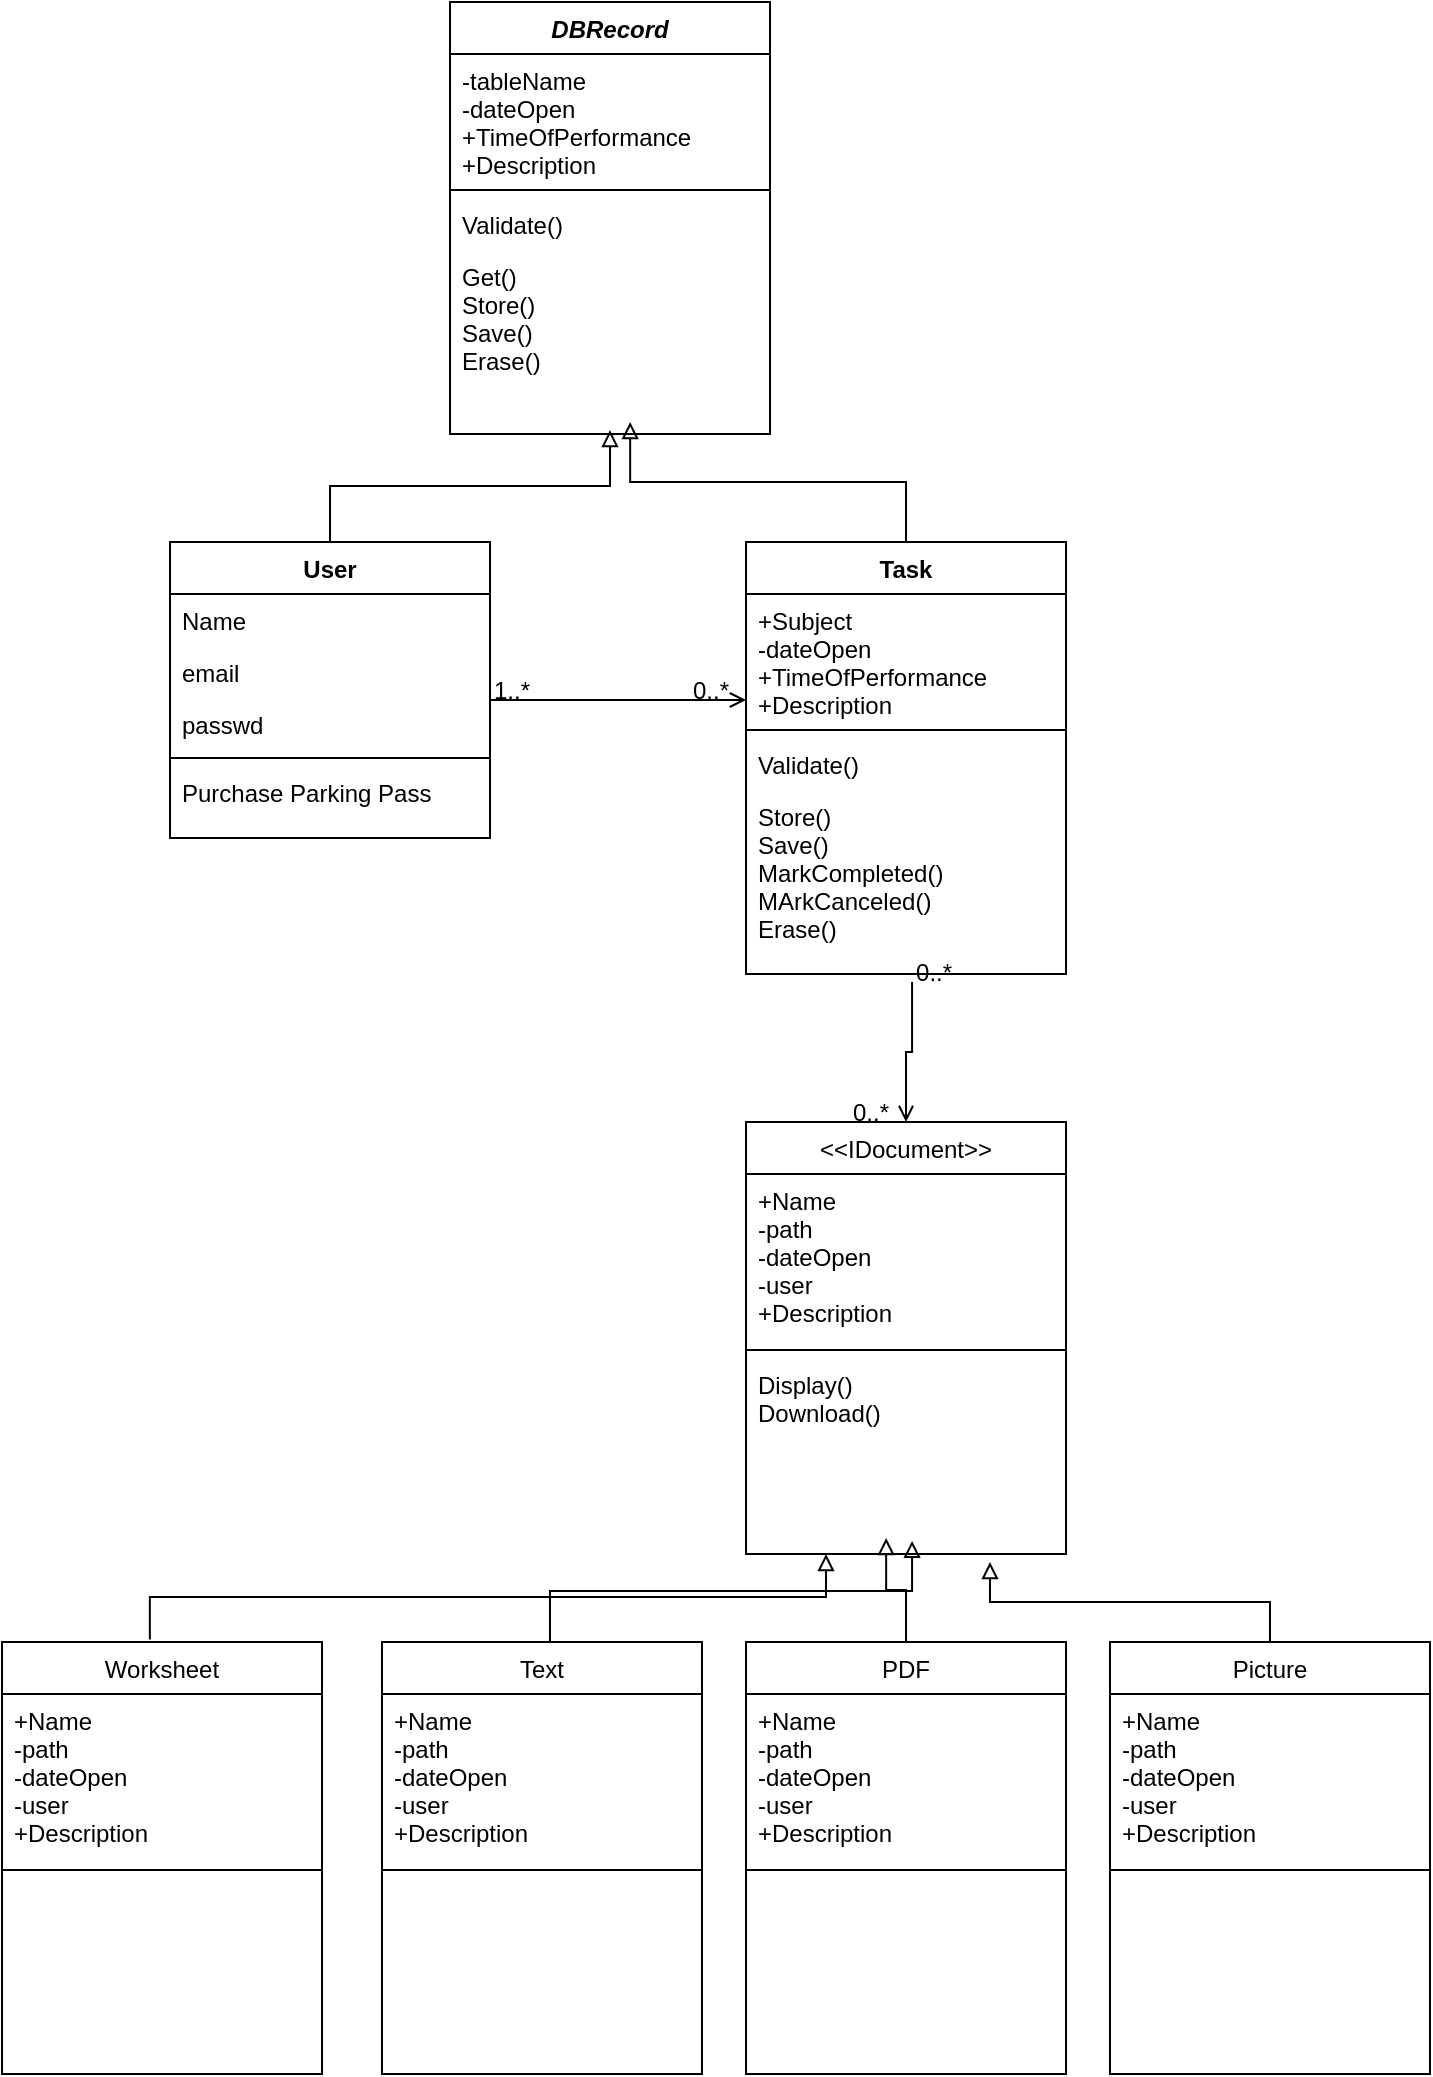 <mxfile version="20.2.3" type="device"><diagram id="C5RBs43oDa-KdzZeNtuy" name="Page-1"><mxGraphModel dx="1673" dy="1018" grid="1" gridSize="10" guides="1" tooltips="1" connect="1" arrows="1" fold="1" page="1" pageScale="1" pageWidth="827" pageHeight="1169" math="0" shadow="0"><root><mxCell id="WIyWlLk6GJQsqaUBKTNV-0"/><mxCell id="WIyWlLk6GJQsqaUBKTNV-1" parent="WIyWlLk6GJQsqaUBKTNV-0"/><mxCell id="zkfFHV4jXpPFQw0GAbJ--0" value="User" style="swimlane;fontStyle=1;align=center;verticalAlign=top;childLayout=stackLayout;horizontal=1;startSize=26;horizontalStack=0;resizeParent=1;resizeLast=0;collapsible=1;marginBottom=0;rounded=0;shadow=0;strokeWidth=1;" parent="WIyWlLk6GJQsqaUBKTNV-1" vertex="1"><mxGeometry x="190" y="280" width="160" height="148" as="geometry"><mxRectangle x="230" y="140" width="160" height="26" as="alternateBounds"/></mxGeometry></mxCell><mxCell id="zkfFHV4jXpPFQw0GAbJ--1" value="Name" style="text;align=left;verticalAlign=top;spacingLeft=4;spacingRight=4;overflow=hidden;rotatable=0;points=[[0,0.5],[1,0.5]];portConstraint=eastwest;" parent="zkfFHV4jXpPFQw0GAbJ--0" vertex="1"><mxGeometry y="26" width="160" height="26" as="geometry"/></mxCell><mxCell id="zkfFHV4jXpPFQw0GAbJ--2" value="email" style="text;align=left;verticalAlign=top;spacingLeft=4;spacingRight=4;overflow=hidden;rotatable=0;points=[[0,0.5],[1,0.5]];portConstraint=eastwest;rounded=0;shadow=0;html=0;" parent="zkfFHV4jXpPFQw0GAbJ--0" vertex="1"><mxGeometry y="52" width="160" height="26" as="geometry"/></mxCell><mxCell id="zkfFHV4jXpPFQw0GAbJ--3" value="passwd" style="text;align=left;verticalAlign=top;spacingLeft=4;spacingRight=4;overflow=hidden;rotatable=0;points=[[0,0.5],[1,0.5]];portConstraint=eastwest;rounded=0;shadow=0;html=0;" parent="zkfFHV4jXpPFQw0GAbJ--0" vertex="1"><mxGeometry y="78" width="160" height="26" as="geometry"/></mxCell><mxCell id="zkfFHV4jXpPFQw0GAbJ--4" value="" style="line;html=1;strokeWidth=1;align=left;verticalAlign=middle;spacingTop=-1;spacingLeft=3;spacingRight=3;rotatable=0;labelPosition=right;points=[];portConstraint=eastwest;" parent="zkfFHV4jXpPFQw0GAbJ--0" vertex="1"><mxGeometry y="104" width="160" height="8" as="geometry"/></mxCell><mxCell id="zkfFHV4jXpPFQw0GAbJ--5" value="Purchase Parking Pass" style="text;align=left;verticalAlign=top;spacingLeft=4;spacingRight=4;overflow=hidden;rotatable=0;points=[[0,0.5],[1,0.5]];portConstraint=eastwest;" parent="zkfFHV4jXpPFQw0GAbJ--0" vertex="1"><mxGeometry y="112" width="160" height="26" as="geometry"/></mxCell><mxCell id="zkfFHV4jXpPFQw0GAbJ--26" value="" style="endArrow=open;shadow=0;strokeWidth=1;rounded=0;endFill=1;edgeStyle=elbowEdgeStyle;elbow=vertical;" parent="WIyWlLk6GJQsqaUBKTNV-1" source="zkfFHV4jXpPFQw0GAbJ--0" edge="1"><mxGeometry x="0.5" y="41" relative="1" as="geometry"><mxPoint x="350" y="362" as="sourcePoint"/><mxPoint x="478" y="359" as="targetPoint"/><mxPoint x="-40" y="32" as="offset"/></mxGeometry></mxCell><mxCell id="zkfFHV4jXpPFQw0GAbJ--27" value="1..*" style="resizable=0;align=left;verticalAlign=bottom;labelBackgroundColor=none;fontSize=12;" parent="zkfFHV4jXpPFQw0GAbJ--26" connectable="0" vertex="1"><mxGeometry x="-1" relative="1" as="geometry"><mxPoint y="4" as="offset"/></mxGeometry></mxCell><mxCell id="zkfFHV4jXpPFQw0GAbJ--28" value="0..*" style="resizable=0;align=right;verticalAlign=bottom;labelBackgroundColor=none;fontSize=12;" parent="zkfFHV4jXpPFQw0GAbJ--26" connectable="0" vertex="1"><mxGeometry x="1" relative="1" as="geometry"><mxPoint x="-7" y="4" as="offset"/></mxGeometry></mxCell><mxCell id="HbntyniN8yl1DVbwFWbi-0" value="Task" style="swimlane;fontStyle=1;align=center;verticalAlign=top;childLayout=stackLayout;horizontal=1;startSize=26;horizontalStack=0;resizeParent=1;resizeLast=0;collapsible=1;marginBottom=0;rounded=0;shadow=0;strokeWidth=1;" parent="WIyWlLk6GJQsqaUBKTNV-1" vertex="1"><mxGeometry x="478" y="280" width="160" height="216" as="geometry"><mxRectangle x="550" y="140" width="160" height="26" as="alternateBounds"/></mxGeometry></mxCell><mxCell id="HbntyniN8yl1DVbwFWbi-1" value="+Subject&#10;-dateOpen&#10;+TimeOfPerformance&#10;+Description" style="text;align=left;verticalAlign=top;spacingLeft=4;spacingRight=4;overflow=hidden;rotatable=0;points=[[0,0.5],[1,0.5]];portConstraint=eastwest;" parent="HbntyniN8yl1DVbwFWbi-0" vertex="1"><mxGeometry y="26" width="160" height="64" as="geometry"/></mxCell><mxCell id="HbntyniN8yl1DVbwFWbi-2" value="" style="line;html=1;strokeWidth=1;align=left;verticalAlign=middle;spacingTop=-1;spacingLeft=3;spacingRight=3;rotatable=0;labelPosition=right;points=[];portConstraint=eastwest;" parent="HbntyniN8yl1DVbwFWbi-0" vertex="1"><mxGeometry y="90" width="160" height="8" as="geometry"/></mxCell><mxCell id="HbntyniN8yl1DVbwFWbi-3" value="Validate()" style="text;align=left;verticalAlign=top;spacingLeft=4;spacingRight=4;overflow=hidden;rotatable=0;points=[[0,0.5],[1,0.5]];portConstraint=eastwest;" parent="HbntyniN8yl1DVbwFWbi-0" vertex="1"><mxGeometry y="98" width="160" height="26" as="geometry"/></mxCell><mxCell id="HbntyniN8yl1DVbwFWbi-4" value="Store()&#10;Save()&#10;MarkCompleted()&#10;MArkCanceled()&#10;Erase()" style="text;align=left;verticalAlign=top;spacingLeft=4;spacingRight=4;overflow=hidden;rotatable=0;points=[[0,0.5],[1,0.5]];portConstraint=eastwest;" parent="HbntyniN8yl1DVbwFWbi-0" vertex="1"><mxGeometry y="124" width="160" height="90" as="geometry"/></mxCell><mxCell id="HbntyniN8yl1DVbwFWbi-5" value="&lt;&lt;IDocument&gt;&gt;" style="swimlane;fontStyle=0;align=center;verticalAlign=top;childLayout=stackLayout;horizontal=1;startSize=26;horizontalStack=0;resizeParent=1;resizeLast=0;collapsible=1;marginBottom=0;rounded=0;shadow=0;strokeWidth=1;" parent="WIyWlLk6GJQsqaUBKTNV-1" vertex="1"><mxGeometry x="478" y="570" width="160" height="216" as="geometry"><mxRectangle x="550" y="140" width="160" height="26" as="alternateBounds"/></mxGeometry></mxCell><mxCell id="HbntyniN8yl1DVbwFWbi-6" value="+Name&#10;-path&#10;-dateOpen&#10;-user&#10;+Description" style="text;align=left;verticalAlign=top;spacingLeft=4;spacingRight=4;overflow=hidden;rotatable=0;points=[[0,0.5],[1,0.5]];portConstraint=eastwest;" parent="HbntyniN8yl1DVbwFWbi-5" vertex="1"><mxGeometry y="26" width="160" height="84" as="geometry"/></mxCell><mxCell id="HbntyniN8yl1DVbwFWbi-7" value="" style="line;html=1;strokeWidth=1;align=left;verticalAlign=middle;spacingTop=-1;spacingLeft=3;spacingRight=3;rotatable=0;labelPosition=right;points=[];portConstraint=eastwest;" parent="HbntyniN8yl1DVbwFWbi-5" vertex="1"><mxGeometry y="110" width="160" height="8" as="geometry"/></mxCell><mxCell id="FZJ6wdxQLtMjH8NiY2Re-14" value="Display()&#10;Download()" style="text;align=left;verticalAlign=top;spacingLeft=4;spacingRight=4;overflow=hidden;rotatable=0;points=[[0,0.5],[1,0.5]];portConstraint=eastwest;" vertex="1" parent="HbntyniN8yl1DVbwFWbi-5"><mxGeometry y="118" width="160" height="90" as="geometry"/></mxCell><mxCell id="FZJ6wdxQLtMjH8NiY2Re-42" value="" style="endArrow=none;shadow=0;strokeWidth=1;rounded=0;endFill=0;edgeStyle=elbowEdgeStyle;elbow=vertical;exitX=0.25;exitY=1;exitDx=0;exitDy=0;startArrow=block;startFill=0;" edge="1" parent="HbntyniN8yl1DVbwFWbi-5" target="FZJ6wdxQLtMjH8NiY2Re-15"><mxGeometry x="0.5" y="41" relative="1" as="geometry"><mxPoint x="70.08" y="208" as="sourcePoint"/><mxPoint x="-268.0" y="250.704" as="targetPoint"/><mxPoint x="-40" y="32" as="offset"/></mxGeometry></mxCell><mxCell id="FZJ6wdxQLtMjH8NiY2Re-43" value="" style="resizable=0;align=left;verticalAlign=bottom;labelBackgroundColor=none;fontSize=12;" connectable="0" vertex="1" parent="FZJ6wdxQLtMjH8NiY2Re-42"><mxGeometry x="-1" relative="1" as="geometry"><mxPoint y="4" as="offset"/></mxGeometry></mxCell><mxCell id="FZJ6wdxQLtMjH8NiY2Re-44" value="" style="resizable=0;align=right;verticalAlign=bottom;labelBackgroundColor=none;fontSize=12;" connectable="0" vertex="1" parent="FZJ6wdxQLtMjH8NiY2Re-42"><mxGeometry x="1" relative="1" as="geometry"><mxPoint x="-7" y="4" as="offset"/></mxGeometry></mxCell><mxCell id="FZJ6wdxQLtMjH8NiY2Re-0" value="" style="endArrow=open;shadow=0;strokeWidth=1;rounded=0;endFill=1;edgeStyle=elbowEdgeStyle;elbow=vertical;exitX=0.519;exitY=1.067;exitDx=0;exitDy=0;exitPerimeter=0;entryX=0.5;entryY=0;entryDx=0;entryDy=0;" edge="1" parent="WIyWlLk6GJQsqaUBKTNV-1" source="HbntyniN8yl1DVbwFWbi-4" target="HbntyniN8yl1DVbwFWbi-5"><mxGeometry x="0.5" y="41" relative="1" as="geometry"><mxPoint x="360" y="369" as="sourcePoint"/><mxPoint x="488" y="369" as="targetPoint"/><mxPoint x="-40" y="32" as="offset"/></mxGeometry></mxCell><mxCell id="FZJ6wdxQLtMjH8NiY2Re-1" value="0..*" style="resizable=0;align=left;verticalAlign=bottom;labelBackgroundColor=none;fontSize=12;" connectable="0" vertex="1" parent="FZJ6wdxQLtMjH8NiY2Re-0"><mxGeometry x="-1" relative="1" as="geometry"><mxPoint y="4" as="offset"/></mxGeometry></mxCell><mxCell id="FZJ6wdxQLtMjH8NiY2Re-2" value="0..*" style="resizable=0;align=right;verticalAlign=bottom;labelBackgroundColor=none;fontSize=12;" connectable="0" vertex="1" parent="FZJ6wdxQLtMjH8NiY2Re-0"><mxGeometry x="1" relative="1" as="geometry"><mxPoint x="-7" y="4" as="offset"/></mxGeometry></mxCell><mxCell id="FZJ6wdxQLtMjH8NiY2Re-3" value="DBRecord" style="swimlane;fontStyle=3;align=center;verticalAlign=top;childLayout=stackLayout;horizontal=1;startSize=26;horizontalStack=0;resizeParent=1;resizeLast=0;collapsible=1;marginBottom=0;rounded=0;shadow=0;strokeWidth=1;" vertex="1" parent="WIyWlLk6GJQsqaUBKTNV-1"><mxGeometry x="330" y="10" width="160" height="216" as="geometry"><mxRectangle x="550" y="140" width="160" height="26" as="alternateBounds"/></mxGeometry></mxCell><mxCell id="FZJ6wdxQLtMjH8NiY2Re-4" value="-tableName&#10;-dateOpen&#10;+TimeOfPerformance&#10;+Description" style="text;align=left;verticalAlign=top;spacingLeft=4;spacingRight=4;overflow=hidden;rotatable=0;points=[[0,0.5],[1,0.5]];portConstraint=eastwest;" vertex="1" parent="FZJ6wdxQLtMjH8NiY2Re-3"><mxGeometry y="26" width="160" height="64" as="geometry"/></mxCell><mxCell id="FZJ6wdxQLtMjH8NiY2Re-5" value="" style="line;html=1;strokeWidth=1;align=left;verticalAlign=middle;spacingTop=-1;spacingLeft=3;spacingRight=3;rotatable=0;labelPosition=right;points=[];portConstraint=eastwest;" vertex="1" parent="FZJ6wdxQLtMjH8NiY2Re-3"><mxGeometry y="90" width="160" height="8" as="geometry"/></mxCell><mxCell id="FZJ6wdxQLtMjH8NiY2Re-6" value="Validate()" style="text;align=left;verticalAlign=top;spacingLeft=4;spacingRight=4;overflow=hidden;rotatable=0;points=[[0,0.5],[1,0.5]];portConstraint=eastwest;" vertex="1" parent="FZJ6wdxQLtMjH8NiY2Re-3"><mxGeometry y="98" width="160" height="26" as="geometry"/></mxCell><mxCell id="FZJ6wdxQLtMjH8NiY2Re-7" value="Get()&#10;Store()&#10;Save()&#10;Erase()" style="text;align=left;verticalAlign=top;spacingLeft=4;spacingRight=4;overflow=hidden;rotatable=0;points=[[0,0.5],[1,0.5]];portConstraint=eastwest;" vertex="1" parent="FZJ6wdxQLtMjH8NiY2Re-3"><mxGeometry y="124" width="160" height="90" as="geometry"/></mxCell><mxCell id="FZJ6wdxQLtMjH8NiY2Re-8" value="Worksheet" style="swimlane;fontStyle=0;align=center;verticalAlign=top;childLayout=stackLayout;horizontal=1;startSize=26;horizontalStack=0;resizeParent=1;resizeLast=0;collapsible=1;marginBottom=0;rounded=0;shadow=0;strokeWidth=1;" vertex="1" parent="WIyWlLk6GJQsqaUBKTNV-1"><mxGeometry x="106" y="830" width="160" height="216" as="geometry"><mxRectangle x="550" y="140" width="160" height="26" as="alternateBounds"/></mxGeometry></mxCell><mxCell id="FZJ6wdxQLtMjH8NiY2Re-9" value="+Name&#10;-path&#10;-dateOpen&#10;-user&#10;+Description" style="text;align=left;verticalAlign=top;spacingLeft=4;spacingRight=4;overflow=hidden;rotatable=0;points=[[0,0.5],[1,0.5]];portConstraint=eastwest;" vertex="1" parent="FZJ6wdxQLtMjH8NiY2Re-8"><mxGeometry y="26" width="160" height="84" as="geometry"/></mxCell><mxCell id="FZJ6wdxQLtMjH8NiY2Re-10" value="" style="line;html=1;strokeWidth=1;align=left;verticalAlign=middle;spacingTop=-1;spacingLeft=3;spacingRight=3;rotatable=0;labelPosition=right;points=[];portConstraint=eastwest;" vertex="1" parent="FZJ6wdxQLtMjH8NiY2Re-8"><mxGeometry y="110" width="160" height="8" as="geometry"/></mxCell><mxCell id="FZJ6wdxQLtMjH8NiY2Re-11" value="Text" style="swimlane;fontStyle=0;align=center;verticalAlign=top;childLayout=stackLayout;horizontal=1;startSize=26;horizontalStack=0;resizeParent=1;resizeLast=0;collapsible=1;marginBottom=0;rounded=0;shadow=0;strokeWidth=1;" vertex="1" parent="WIyWlLk6GJQsqaUBKTNV-1"><mxGeometry x="296" y="830" width="160" height="216" as="geometry"><mxRectangle x="550" y="140" width="160" height="26" as="alternateBounds"/></mxGeometry></mxCell><mxCell id="FZJ6wdxQLtMjH8NiY2Re-12" value="+Name&#10;-path&#10;-dateOpen&#10;-user&#10;+Description" style="text;align=left;verticalAlign=top;spacingLeft=4;spacingRight=4;overflow=hidden;rotatable=0;points=[[0,0.5],[1,0.5]];portConstraint=eastwest;" vertex="1" parent="FZJ6wdxQLtMjH8NiY2Re-11"><mxGeometry y="26" width="160" height="84" as="geometry"/></mxCell><mxCell id="FZJ6wdxQLtMjH8NiY2Re-13" value="" style="line;html=1;strokeWidth=1;align=left;verticalAlign=middle;spacingTop=-1;spacingLeft=3;spacingRight=3;rotatable=0;labelPosition=right;points=[];portConstraint=eastwest;" vertex="1" parent="FZJ6wdxQLtMjH8NiY2Re-11"><mxGeometry y="110" width="160" height="8" as="geometry"/></mxCell><mxCell id="FZJ6wdxQLtMjH8NiY2Re-15" value="PDF" style="swimlane;fontStyle=0;align=center;verticalAlign=top;childLayout=stackLayout;horizontal=1;startSize=26;horizontalStack=0;resizeParent=1;resizeLast=0;collapsible=1;marginBottom=0;rounded=0;shadow=0;strokeWidth=1;" vertex="1" parent="WIyWlLk6GJQsqaUBKTNV-1"><mxGeometry x="478" y="830" width="160" height="216" as="geometry"><mxRectangle x="550" y="140" width="160" height="26" as="alternateBounds"/></mxGeometry></mxCell><mxCell id="FZJ6wdxQLtMjH8NiY2Re-16" value="+Name&#10;-path&#10;-dateOpen&#10;-user&#10;+Description" style="text;align=left;verticalAlign=top;spacingLeft=4;spacingRight=4;overflow=hidden;rotatable=0;points=[[0,0.5],[1,0.5]];portConstraint=eastwest;" vertex="1" parent="FZJ6wdxQLtMjH8NiY2Re-15"><mxGeometry y="26" width="160" height="84" as="geometry"/></mxCell><mxCell id="FZJ6wdxQLtMjH8NiY2Re-17" value="" style="line;html=1;strokeWidth=1;align=left;verticalAlign=middle;spacingTop=-1;spacingLeft=3;spacingRight=3;rotatable=0;labelPosition=right;points=[];portConstraint=eastwest;" vertex="1" parent="FZJ6wdxQLtMjH8NiY2Re-15"><mxGeometry y="110" width="160" height="8" as="geometry"/></mxCell><mxCell id="FZJ6wdxQLtMjH8NiY2Re-18" value="Picture" style="swimlane;fontStyle=0;align=center;verticalAlign=top;childLayout=stackLayout;horizontal=1;startSize=26;horizontalStack=0;resizeParent=1;resizeLast=0;collapsible=1;marginBottom=0;rounded=0;shadow=0;strokeWidth=1;" vertex="1" parent="WIyWlLk6GJQsqaUBKTNV-1"><mxGeometry x="660" y="830" width="160" height="216" as="geometry"><mxRectangle x="550" y="140" width="160" height="26" as="alternateBounds"/></mxGeometry></mxCell><mxCell id="FZJ6wdxQLtMjH8NiY2Re-19" value="+Name&#10;-path&#10;-dateOpen&#10;-user&#10;+Description" style="text;align=left;verticalAlign=top;spacingLeft=4;spacingRight=4;overflow=hidden;rotatable=0;points=[[0,0.5],[1,0.5]];portConstraint=eastwest;" vertex="1" parent="FZJ6wdxQLtMjH8NiY2Re-18"><mxGeometry y="26" width="160" height="84" as="geometry"/></mxCell><mxCell id="FZJ6wdxQLtMjH8NiY2Re-20" value="" style="line;html=1;strokeWidth=1;align=left;verticalAlign=middle;spacingTop=-1;spacingLeft=3;spacingRight=3;rotatable=0;labelPosition=right;points=[];portConstraint=eastwest;" vertex="1" parent="FZJ6wdxQLtMjH8NiY2Re-18"><mxGeometry y="110" width="160" height="8" as="geometry"/></mxCell><mxCell id="FZJ6wdxQLtMjH8NiY2Re-24" value="" style="endArrow=none;shadow=0;strokeWidth=1;rounded=0;endFill=0;edgeStyle=elbowEdgeStyle;elbow=vertical;exitX=0.25;exitY=1;exitDx=0;exitDy=0;entryX=0.462;entryY=-0.006;entryDx=0;entryDy=0;entryPerimeter=0;startArrow=block;startFill=0;" edge="1" parent="WIyWlLk6GJQsqaUBKTNV-1" source="HbntyniN8yl1DVbwFWbi-5" target="FZJ6wdxQLtMjH8NiY2Re-8"><mxGeometry x="0.5" y="41" relative="1" as="geometry"><mxPoint x="163.04" y="750.0" as="sourcePoint"/><mxPoint x="160.0" y="819.97" as="targetPoint"/><mxPoint x="-40" y="32" as="offset"/></mxGeometry></mxCell><mxCell id="FZJ6wdxQLtMjH8NiY2Re-25" value="" style="resizable=0;align=left;verticalAlign=bottom;labelBackgroundColor=none;fontSize=12;" connectable="0" vertex="1" parent="FZJ6wdxQLtMjH8NiY2Re-24"><mxGeometry x="-1" relative="1" as="geometry"><mxPoint y="4" as="offset"/></mxGeometry></mxCell><mxCell id="FZJ6wdxQLtMjH8NiY2Re-26" value="" style="resizable=0;align=right;verticalAlign=bottom;labelBackgroundColor=none;fontSize=12;" connectable="0" vertex="1" parent="FZJ6wdxQLtMjH8NiY2Re-24"><mxGeometry x="1" relative="1" as="geometry"><mxPoint x="-7" y="4" as="offset"/></mxGeometry></mxCell><mxCell id="FZJ6wdxQLtMjH8NiY2Re-39" value="" style="endArrow=none;shadow=0;strokeWidth=1;rounded=0;endFill=0;edgeStyle=elbowEdgeStyle;elbow=vertical;exitX=0.519;exitY=1.016;exitDx=0;exitDy=0;entryX=0.525;entryY=0;entryDx=0;entryDy=0;entryPerimeter=0;startArrow=block;startFill=0;exitPerimeter=0;" edge="1" parent="WIyWlLk6GJQsqaUBKTNV-1" source="FZJ6wdxQLtMjH8NiY2Re-14" target="FZJ6wdxQLtMjH8NiY2Re-11"><mxGeometry x="0.5" y="41" relative="1" as="geometry"><mxPoint x="582.08" y="786" as="sourcePoint"/><mxPoint x="244.0" y="828.704" as="targetPoint"/><mxPoint x="-40" y="32" as="offset"/></mxGeometry></mxCell><mxCell id="FZJ6wdxQLtMjH8NiY2Re-40" value="" style="resizable=0;align=left;verticalAlign=bottom;labelBackgroundColor=none;fontSize=12;" connectable="0" vertex="1" parent="FZJ6wdxQLtMjH8NiY2Re-39"><mxGeometry x="-1" relative="1" as="geometry"><mxPoint y="4" as="offset"/></mxGeometry></mxCell><mxCell id="FZJ6wdxQLtMjH8NiY2Re-41" value="" style="resizable=0;align=right;verticalAlign=bottom;labelBackgroundColor=none;fontSize=12;" connectable="0" vertex="1" parent="FZJ6wdxQLtMjH8NiY2Re-39"><mxGeometry x="1" relative="1" as="geometry"><mxPoint x="-7" y="4" as="offset"/></mxGeometry></mxCell><mxCell id="FZJ6wdxQLtMjH8NiY2Re-45" value="" style="endArrow=none;shadow=0;strokeWidth=1;rounded=0;endFill=0;edgeStyle=elbowEdgeStyle;elbow=vertical;startArrow=block;startFill=0;" edge="1" parent="WIyWlLk6GJQsqaUBKTNV-1" target="FZJ6wdxQLtMjH8NiY2Re-18"><mxGeometry x="0.5" y="41" relative="1" as="geometry"><mxPoint x="600" y="790" as="sourcePoint"/><mxPoint x="568" y="840" as="targetPoint"/><mxPoint x="-40" y="32" as="offset"/></mxGeometry></mxCell><mxCell id="FZJ6wdxQLtMjH8NiY2Re-46" value="" style="resizable=0;align=left;verticalAlign=bottom;labelBackgroundColor=none;fontSize=12;" connectable="0" vertex="1" parent="FZJ6wdxQLtMjH8NiY2Re-45"><mxGeometry x="-1" relative="1" as="geometry"><mxPoint y="4" as="offset"/></mxGeometry></mxCell><mxCell id="FZJ6wdxQLtMjH8NiY2Re-47" value="" style="resizable=0;align=right;verticalAlign=bottom;labelBackgroundColor=none;fontSize=12;" connectable="0" vertex="1" parent="FZJ6wdxQLtMjH8NiY2Re-45"><mxGeometry x="1" relative="1" as="geometry"><mxPoint x="-7" y="4" as="offset"/></mxGeometry></mxCell><mxCell id="FZJ6wdxQLtMjH8NiY2Re-48" value="" style="endArrow=none;shadow=0;strokeWidth=1;rounded=0;endFill=0;edgeStyle=elbowEdgeStyle;elbow=vertical;startArrow=block;startFill=0;exitX=0.563;exitY=0.956;exitDx=0;exitDy=0;exitPerimeter=0;" edge="1" parent="WIyWlLk6GJQsqaUBKTNV-1" source="FZJ6wdxQLtMjH8NiY2Re-7" target="HbntyniN8yl1DVbwFWbi-0"><mxGeometry x="0.5" y="41" relative="1" as="geometry"><mxPoint x="430" y="226" as="sourcePoint"/><mxPoint x="570.0" y="266" as="targetPoint"/><mxPoint x="-40" y="32" as="offset"/></mxGeometry></mxCell><mxCell id="FZJ6wdxQLtMjH8NiY2Re-49" value="" style="resizable=0;align=left;verticalAlign=bottom;labelBackgroundColor=none;fontSize=12;" connectable="0" vertex="1" parent="FZJ6wdxQLtMjH8NiY2Re-48"><mxGeometry x="-1" relative="1" as="geometry"><mxPoint y="4" as="offset"/></mxGeometry></mxCell><mxCell id="FZJ6wdxQLtMjH8NiY2Re-50" value="" style="resizable=0;align=right;verticalAlign=bottom;labelBackgroundColor=none;fontSize=12;" connectable="0" vertex="1" parent="FZJ6wdxQLtMjH8NiY2Re-48"><mxGeometry x="1" relative="1" as="geometry"><mxPoint x="-7" y="4" as="offset"/></mxGeometry></mxCell><mxCell id="FZJ6wdxQLtMjH8NiY2Re-51" value="" style="endArrow=none;shadow=0;strokeWidth=1;rounded=0;endFill=0;edgeStyle=elbowEdgeStyle;elbow=vertical;startArrow=block;startFill=0;entryX=0.5;entryY=0;entryDx=0;entryDy=0;" edge="1" parent="WIyWlLk6GJQsqaUBKTNV-1" source="FZJ6wdxQLtMjH8NiY2Re-7" target="zkfFHV4jXpPFQw0GAbJ--0"><mxGeometry x="0.5" y="41" relative="1" as="geometry"><mxPoint x="610" y="800" as="sourcePoint"/><mxPoint x="750.0" y="840" as="targetPoint"/><mxPoint x="-40" y="32" as="offset"/></mxGeometry></mxCell><mxCell id="FZJ6wdxQLtMjH8NiY2Re-52" value="" style="resizable=0;align=left;verticalAlign=bottom;labelBackgroundColor=none;fontSize=12;" connectable="0" vertex="1" parent="FZJ6wdxQLtMjH8NiY2Re-51"><mxGeometry x="-1" relative="1" as="geometry"><mxPoint y="4" as="offset"/></mxGeometry></mxCell><mxCell id="FZJ6wdxQLtMjH8NiY2Re-53" value="" style="resizable=0;align=right;verticalAlign=bottom;labelBackgroundColor=none;fontSize=12;" connectable="0" vertex="1" parent="FZJ6wdxQLtMjH8NiY2Re-51"><mxGeometry x="1" relative="1" as="geometry"><mxPoint x="-7" y="4" as="offset"/></mxGeometry></mxCell></root></mxGraphModel></diagram></mxfile>
